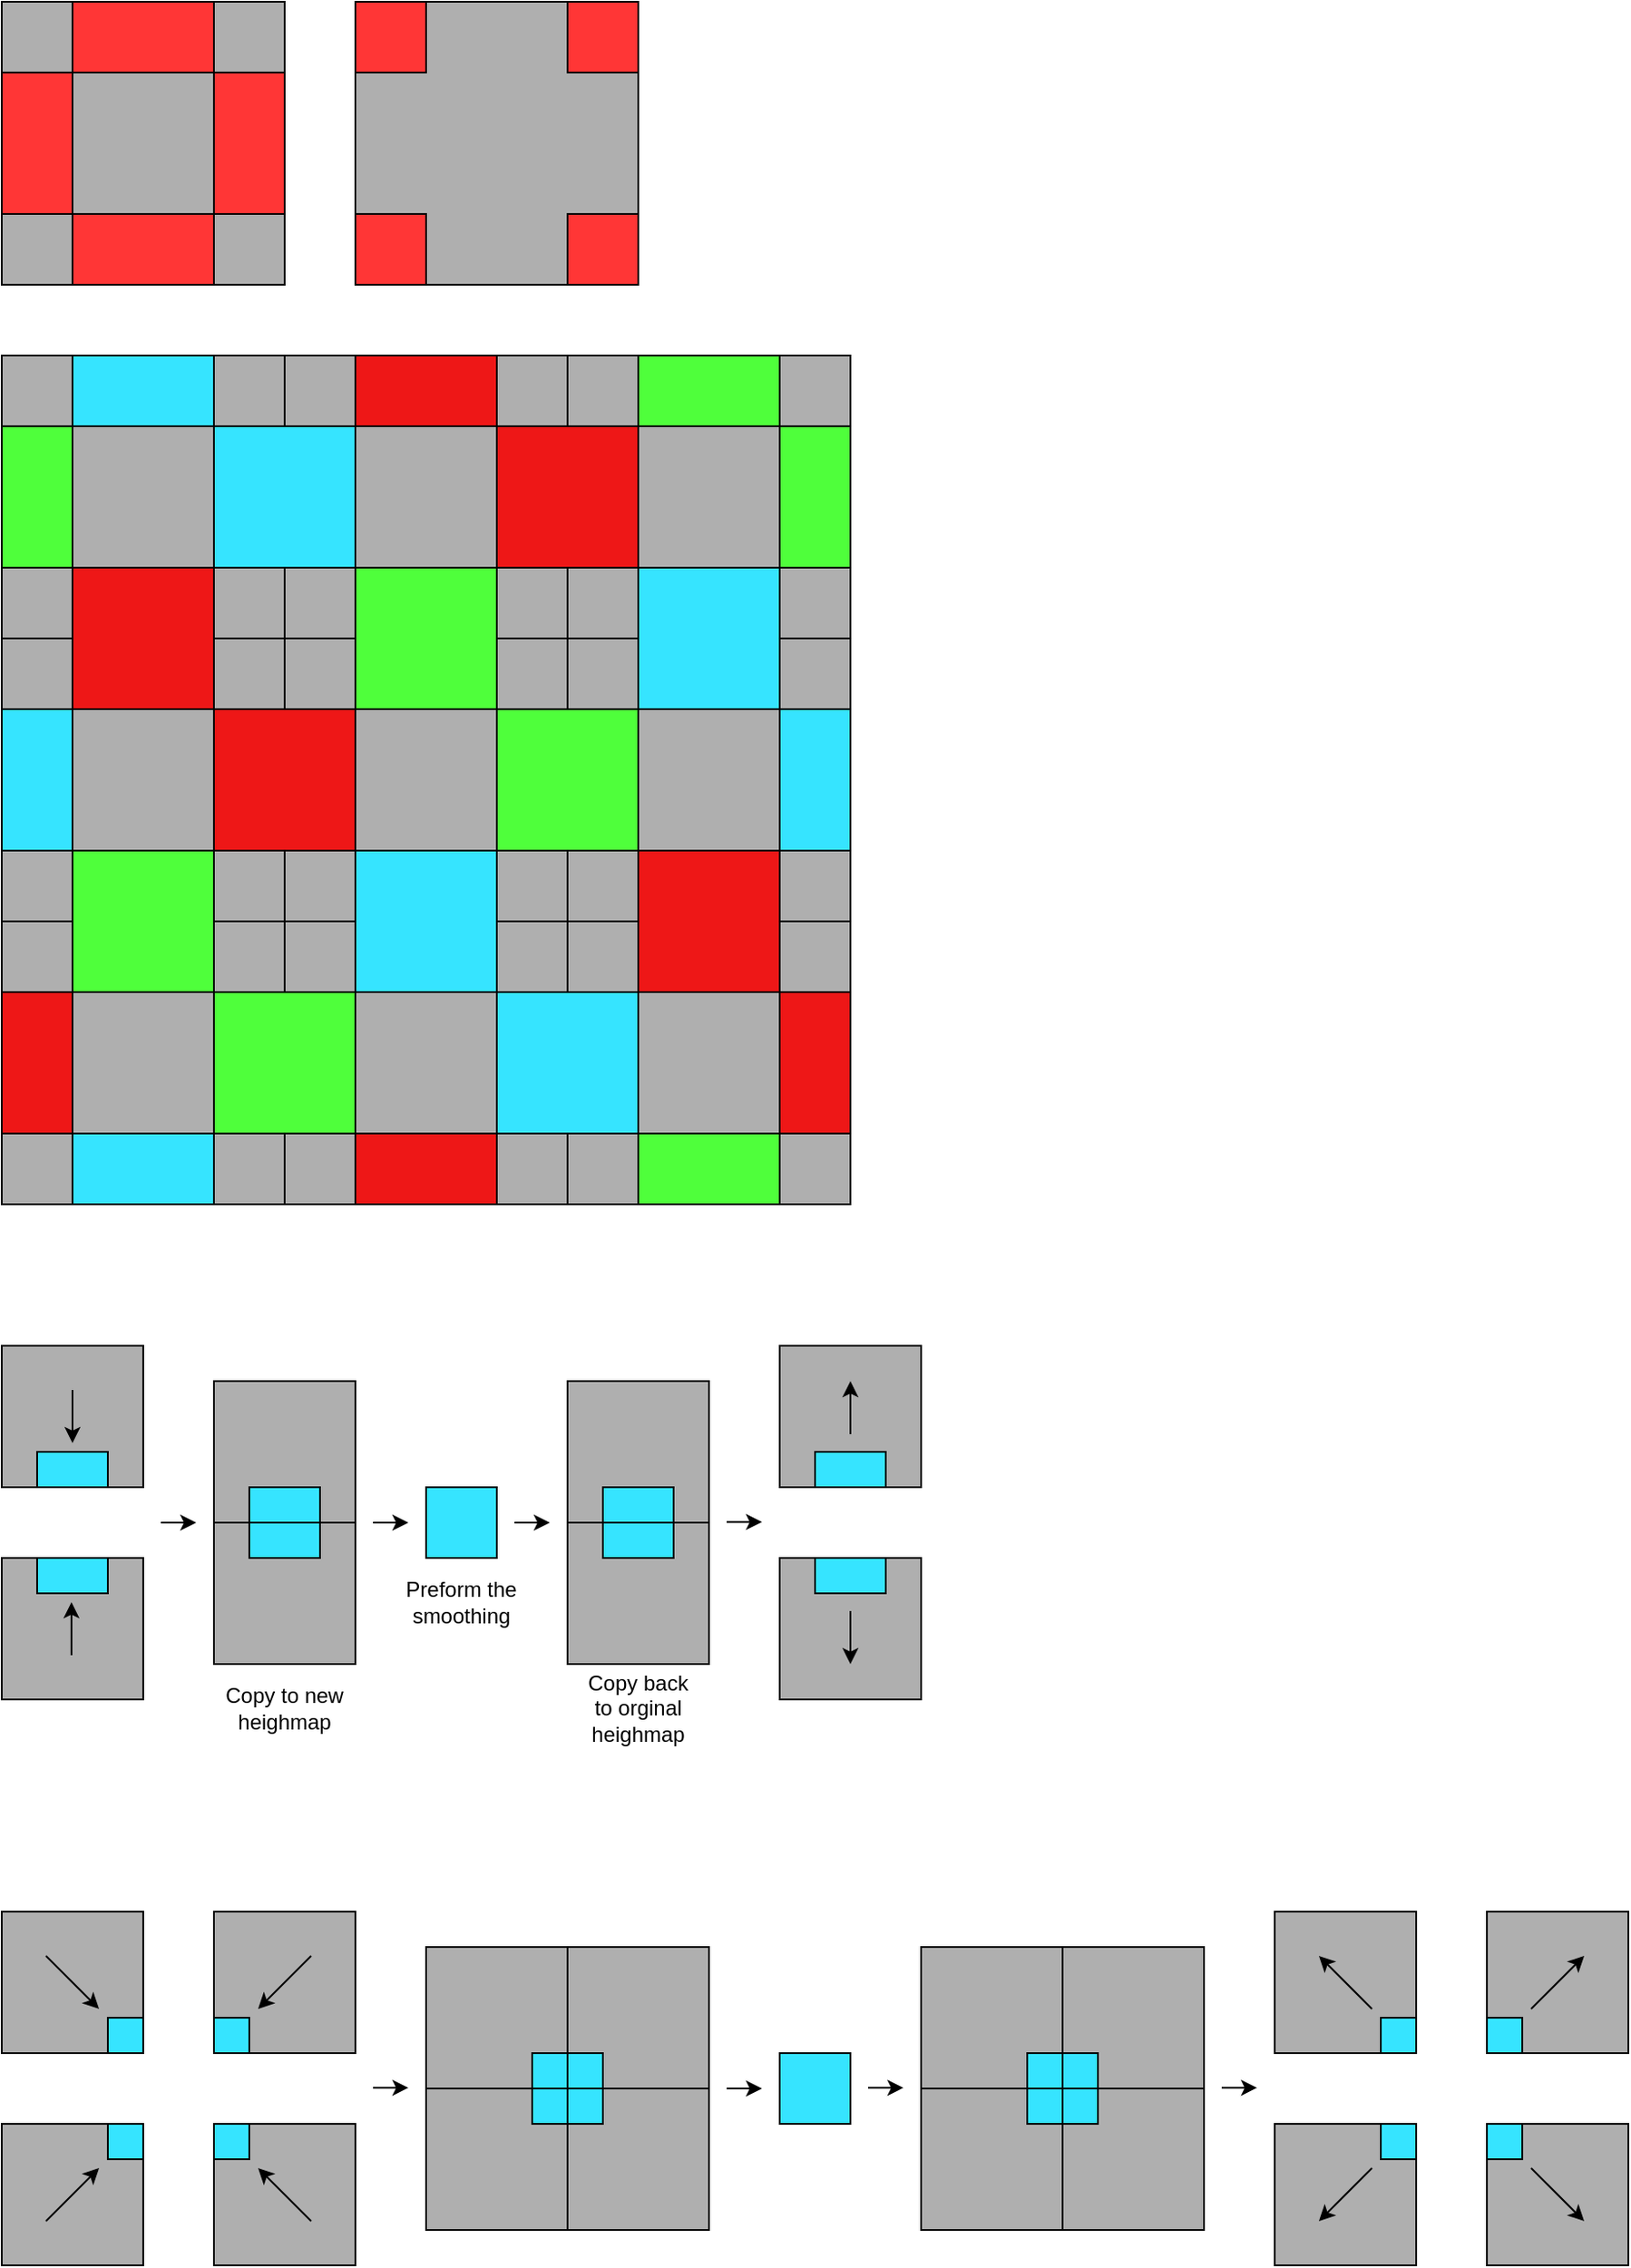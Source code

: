 <mxfile version="26.2.15">
  <diagram name="Page-1" id="5iqU9kDCtn2RbOwGdbsO">
    <mxGraphModel dx="815" dy="481" grid="1" gridSize="10" guides="1" tooltips="1" connect="1" arrows="1" fold="1" page="1" pageScale="1" pageWidth="827" pageHeight="1169" math="0" shadow="0">
      <root>
        <mxCell id="0" />
        <mxCell id="1" parent="0" />
        <mxCell id="fjABjcLvteYjOsmJWuXJ-13" value="" style="rounded=0;whiteSpace=wrap;html=1;gradientColor=none;strokeColor=default;fillStyle=solid;fillColor=#AFAFAF;" vertex="1" parent="1">
          <mxGeometry x="40" y="240" width="160" height="160" as="geometry" />
        </mxCell>
        <mxCell id="fjABjcLvteYjOsmJWuXJ-18" value="" style="rounded=0;whiteSpace=wrap;html=1;gradientColor=none;strokeColor=default;fillStyle=solid;fillColor=#AFAFAF;" vertex="1" parent="1">
          <mxGeometry x="200" y="240" width="160" height="160" as="geometry" />
        </mxCell>
        <mxCell id="fjABjcLvteYjOsmJWuXJ-19" value="" style="rounded=0;whiteSpace=wrap;html=1;gradientColor=none;strokeColor=default;fillStyle=solid;fillColor=#AFAFAF;" vertex="1" parent="1">
          <mxGeometry x="360" y="240" width="160" height="160" as="geometry" />
        </mxCell>
        <mxCell id="fjABjcLvteYjOsmJWuXJ-20" value="" style="rounded=0;whiteSpace=wrap;html=1;gradientColor=none;strokeColor=default;fillStyle=solid;fillColor=#AFAFAF;" vertex="1" parent="1">
          <mxGeometry x="360" y="400" width="160" height="160" as="geometry" />
        </mxCell>
        <mxCell id="fjABjcLvteYjOsmJWuXJ-21" value="" style="rounded=0;whiteSpace=wrap;html=1;gradientColor=none;strokeColor=default;fillStyle=solid;fillColor=#AFAFAF;" vertex="1" parent="1">
          <mxGeometry x="200" y="400" width="160" height="160" as="geometry" />
        </mxCell>
        <mxCell id="fjABjcLvteYjOsmJWuXJ-22" value="" style="rounded=0;whiteSpace=wrap;html=1;gradientColor=none;strokeColor=default;fillStyle=solid;fillColor=#AFAFAF;" vertex="1" parent="1">
          <mxGeometry x="40" y="400" width="160" height="160" as="geometry" />
        </mxCell>
        <mxCell id="fjABjcLvteYjOsmJWuXJ-23" value="" style="rounded=0;whiteSpace=wrap;html=1;gradientColor=none;strokeColor=default;fillStyle=solid;fillColor=#AFAFAF;" vertex="1" parent="1">
          <mxGeometry x="40" y="560" width="160" height="160" as="geometry" />
        </mxCell>
        <mxCell id="fjABjcLvteYjOsmJWuXJ-24" value="" style="rounded=0;whiteSpace=wrap;html=1;gradientColor=none;strokeColor=default;fillStyle=solid;fillColor=#AFAFAF;" vertex="1" parent="1">
          <mxGeometry x="200" y="560" width="160" height="160" as="geometry" />
        </mxCell>
        <mxCell id="fjABjcLvteYjOsmJWuXJ-25" value="" style="rounded=0;whiteSpace=wrap;html=1;gradientColor=none;strokeColor=default;fillStyle=solid;fillColor=#AFAFAF;" vertex="1" parent="1">
          <mxGeometry x="360" y="560" width="160" height="160" as="geometry" />
        </mxCell>
        <mxCell id="fjABjcLvteYjOsmJWuXJ-1" value="" style="rounded=0;whiteSpace=wrap;html=1;gradientColor=none;strokeColor=default;fillStyle=solid;fillColor=#AFAFAF;" vertex="1" parent="1">
          <mxGeometry x="40" y="40" width="160" height="160" as="geometry" />
        </mxCell>
        <mxCell id="fjABjcLvteYjOsmJWuXJ-4" value="" style="rounded=0;whiteSpace=wrap;html=1;fillColor=#FF3636;" vertex="1" parent="1">
          <mxGeometry x="40" y="80" width="40" height="80" as="geometry" />
        </mxCell>
        <mxCell id="fjABjcLvteYjOsmJWuXJ-5" value="" style="rounded=0;whiteSpace=wrap;html=1;fillColor=#FF3636;" vertex="1" parent="1">
          <mxGeometry x="160" y="80" width="40" height="80" as="geometry" />
        </mxCell>
        <mxCell id="fjABjcLvteYjOsmJWuXJ-6" value="" style="rounded=0;whiteSpace=wrap;html=1;fillColor=#FF3636;" vertex="1" parent="1">
          <mxGeometry x="80" y="40" width="80" height="40" as="geometry" />
        </mxCell>
        <mxCell id="fjABjcLvteYjOsmJWuXJ-7" value="" style="rounded=0;whiteSpace=wrap;html=1;fillColor=#FF3636;" vertex="1" parent="1">
          <mxGeometry x="80" y="160" width="80" height="40" as="geometry" />
        </mxCell>
        <mxCell id="fjABjcLvteYjOsmJWuXJ-8" value="" style="rounded=0;whiteSpace=wrap;html=1;gradientColor=none;strokeColor=default;fillStyle=solid;fillColor=#AFAFAF;" vertex="1" parent="1">
          <mxGeometry x="240" y="40" width="160" height="160" as="geometry" />
        </mxCell>
        <mxCell id="fjABjcLvteYjOsmJWuXJ-9" value="" style="rounded=0;whiteSpace=wrap;html=1;fillColor=#FF3636;" vertex="1" parent="1">
          <mxGeometry x="240" y="40" width="40" height="40" as="geometry" />
        </mxCell>
        <mxCell id="fjABjcLvteYjOsmJWuXJ-10" value="" style="rounded=0;whiteSpace=wrap;html=1;fillColor=#FF3636;" vertex="1" parent="1">
          <mxGeometry x="360" y="160" width="40" height="40" as="geometry" />
        </mxCell>
        <mxCell id="fjABjcLvteYjOsmJWuXJ-11" value="" style="rounded=0;whiteSpace=wrap;html=1;fillColor=#FF3636;" vertex="1" parent="1">
          <mxGeometry x="360" y="40" width="40" height="40" as="geometry" />
        </mxCell>
        <mxCell id="fjABjcLvteYjOsmJWuXJ-12" value="" style="rounded=0;whiteSpace=wrap;html=1;fillColor=#FF3636;" vertex="1" parent="1">
          <mxGeometry x="240" y="160" width="40" height="40" as="geometry" />
        </mxCell>
        <mxCell id="fjABjcLvteYjOsmJWuXJ-15" value="" style="rounded=0;whiteSpace=wrap;html=1;fillColor=#36E4FF;" vertex="1" parent="1">
          <mxGeometry x="160" y="280" width="80" height="80" as="geometry" />
        </mxCell>
        <mxCell id="fjABjcLvteYjOsmJWuXJ-16" value="" style="rounded=0;whiteSpace=wrap;html=1;fillColor=#36E4FF;" vertex="1" parent="1">
          <mxGeometry x="80" y="240" width="80" height="40" as="geometry" />
        </mxCell>
        <mxCell id="fjABjcLvteYjOsmJWuXJ-26" value="" style="rounded=0;whiteSpace=wrap;html=1;fillColor=light-dark(#EE1717,#006900);strokeColor=default;" vertex="1" parent="1">
          <mxGeometry x="320" y="280" width="80" height="80" as="geometry" />
        </mxCell>
        <mxCell id="fjABjcLvteYjOsmJWuXJ-27" value="" style="rounded=0;whiteSpace=wrap;html=1;fillColor=#4FFF3B;" vertex="1" parent="1">
          <mxGeometry x="240" y="360" width="80" height="80" as="geometry" />
        </mxCell>
        <mxCell id="fjABjcLvteYjOsmJWuXJ-29" value="" style="rounded=0;whiteSpace=wrap;html=1;fillColor=#4FFF3B;" vertex="1" parent="1">
          <mxGeometry x="320" y="440" width="80" height="80" as="geometry" />
        </mxCell>
        <mxCell id="fjABjcLvteYjOsmJWuXJ-36" value="" style="rounded=0;whiteSpace=wrap;html=1;fillColor=light-dark(#EE1717,#006900);strokeColor=default;" vertex="1" parent="1">
          <mxGeometry x="240" y="240" width="80" height="40" as="geometry" />
        </mxCell>
        <mxCell id="fjABjcLvteYjOsmJWuXJ-48" value="" style="rounded=0;whiteSpace=wrap;html=1;fillColor=light-dark(#EE1717,#006900);strokeColor=default;" vertex="1" parent="1">
          <mxGeometry x="160" y="440" width="80" height="80" as="geometry" />
        </mxCell>
        <mxCell id="fjABjcLvteYjOsmJWuXJ-49" value="" style="rounded=0;whiteSpace=wrap;html=1;fillColor=light-dark(#EE1717,#006900);strokeColor=default;" vertex="1" parent="1">
          <mxGeometry x="80" y="360" width="80" height="80" as="geometry" />
        </mxCell>
        <mxCell id="fjABjcLvteYjOsmJWuXJ-50" value="" style="rounded=0;whiteSpace=wrap;html=1;fillColor=light-dark(#EE1717,#006900);strokeColor=default;" vertex="1" parent="1">
          <mxGeometry x="480" y="600" width="40" height="80" as="geometry" />
        </mxCell>
        <mxCell id="fjABjcLvteYjOsmJWuXJ-51" value="" style="rounded=0;whiteSpace=wrap;html=1;fillColor=light-dark(#EE1717,#006900);strokeColor=default;" vertex="1" parent="1">
          <mxGeometry x="400" y="520" width="80" height="80" as="geometry" />
        </mxCell>
        <mxCell id="fjABjcLvteYjOsmJWuXJ-52" value="" style="rounded=0;whiteSpace=wrap;html=1;fillColor=#4FFF3B;" vertex="1" parent="1">
          <mxGeometry x="400" y="240" width="80" height="40" as="geometry" />
        </mxCell>
        <mxCell id="fjABjcLvteYjOsmJWuXJ-53" value="" style="rounded=0;whiteSpace=wrap;html=1;fillColor=#4FFF3B;" vertex="1" parent="1">
          <mxGeometry x="480" y="280" width="40" height="80" as="geometry" />
        </mxCell>
        <mxCell id="fjABjcLvteYjOsmJWuXJ-54" value="" style="rounded=0;whiteSpace=wrap;html=1;fillColor=#4FFF3B;" vertex="1" parent="1">
          <mxGeometry x="80" y="520" width="80" height="80" as="geometry" />
        </mxCell>
        <mxCell id="fjABjcLvteYjOsmJWuXJ-55" value="" style="rounded=0;whiteSpace=wrap;html=1;fillColor=#4FFF3B;" vertex="1" parent="1">
          <mxGeometry x="160" y="600" width="80" height="80" as="geometry" />
        </mxCell>
        <mxCell id="fjABjcLvteYjOsmJWuXJ-56" value="" style="rounded=0;whiteSpace=wrap;html=1;fillColor=#36E4FF;" vertex="1" parent="1">
          <mxGeometry x="480" y="440" width="40" height="80" as="geometry" />
        </mxCell>
        <mxCell id="fjABjcLvteYjOsmJWuXJ-57" value="" style="rounded=0;whiteSpace=wrap;html=1;fillColor=#36E4FF;" vertex="1" parent="1">
          <mxGeometry x="400" y="360" width="80" height="80" as="geometry" />
        </mxCell>
        <mxCell id="fjABjcLvteYjOsmJWuXJ-58" value="" style="rounded=0;whiteSpace=wrap;html=1;fillColor=#36E4FF;" vertex="1" parent="1">
          <mxGeometry x="320" y="600" width="80" height="80" as="geometry" />
        </mxCell>
        <mxCell id="fjABjcLvteYjOsmJWuXJ-59" value="" style="rounded=0;whiteSpace=wrap;html=1;fillColor=#36E4FF;" vertex="1" parent="1">
          <mxGeometry x="240" y="520" width="80" height="80" as="geometry" />
        </mxCell>
        <mxCell id="fjABjcLvteYjOsmJWuXJ-61" value="" style="rounded=0;whiteSpace=wrap;html=1;fillColor=#36E4FF;" vertex="1" parent="1">
          <mxGeometry x="80" y="680" width="80" height="40" as="geometry" />
        </mxCell>
        <mxCell id="fjABjcLvteYjOsmJWuXJ-62" value="" style="rounded=0;whiteSpace=wrap;html=1;fillColor=#4FFF3B;" vertex="1" parent="1">
          <mxGeometry x="400" y="680" width="80" height="40" as="geometry" />
        </mxCell>
        <mxCell id="fjABjcLvteYjOsmJWuXJ-63" value="" style="rounded=0;whiteSpace=wrap;html=1;fillColor=light-dark(#EE1717,#006900);strokeColor=default;" vertex="1" parent="1">
          <mxGeometry x="40" y="600" width="40" height="80" as="geometry" />
        </mxCell>
        <mxCell id="fjABjcLvteYjOsmJWuXJ-64" value="" style="rounded=0;whiteSpace=wrap;html=1;fillColor=#36E4FF;" vertex="1" parent="1">
          <mxGeometry x="40" y="440" width="40" height="80" as="geometry" />
        </mxCell>
        <mxCell id="fjABjcLvteYjOsmJWuXJ-65" value="" style="rounded=0;whiteSpace=wrap;html=1;fillColor=#4FFF3B;" vertex="1" parent="1">
          <mxGeometry x="40" y="280" width="40" height="80" as="geometry" />
        </mxCell>
        <mxCell id="fjABjcLvteYjOsmJWuXJ-66" value="" style="rounded=0;whiteSpace=wrap;html=1;fillColor=light-dark(#EE1717,#006900);strokeColor=default;" vertex="1" parent="1">
          <mxGeometry x="240" y="680" width="80" height="40" as="geometry" />
        </mxCell>
        <mxCell id="fjABjcLvteYjOsmJWuXJ-67" value="" style="rounded=0;whiteSpace=wrap;html=1;gradientColor=none;strokeColor=default;fillStyle=solid;fillColor=#AFAFAF;" vertex="1" parent="1">
          <mxGeometry x="40" y="800" width="80" height="80" as="geometry" />
        </mxCell>
        <mxCell id="fjABjcLvteYjOsmJWuXJ-70" value="" style="rounded=0;whiteSpace=wrap;html=1;gradientColor=none;strokeColor=default;fillStyle=solid;fillColor=#AFAFAF;" vertex="1" parent="1">
          <mxGeometry x="40" y="920" width="80" height="80" as="geometry" />
        </mxCell>
        <mxCell id="fjABjcLvteYjOsmJWuXJ-71" value="" style="rounded=0;whiteSpace=wrap;html=1;fillColor=#36E4FF;" vertex="1" parent="1">
          <mxGeometry x="60" y="860" width="40" height="20" as="geometry" />
        </mxCell>
        <mxCell id="fjABjcLvteYjOsmJWuXJ-72" value="" style="rounded=0;whiteSpace=wrap;html=1;fillColor=#36E4FF;" vertex="1" parent="1">
          <mxGeometry x="60" y="920" width="40" height="20" as="geometry" />
        </mxCell>
        <mxCell id="fjABjcLvteYjOsmJWuXJ-74" value="" style="rounded=0;whiteSpace=wrap;html=1;gradientColor=none;strokeColor=default;fillStyle=solid;fillColor=#AFAFAF;" vertex="1" parent="1">
          <mxGeometry x="160" y="820" width="80" height="80" as="geometry" />
        </mxCell>
        <mxCell id="fjABjcLvteYjOsmJWuXJ-75" value="" style="rounded=0;whiteSpace=wrap;html=1;gradientColor=none;strokeColor=default;fillStyle=solid;fillColor=#AFAFAF;" vertex="1" parent="1">
          <mxGeometry x="160" y="900" width="80" height="80" as="geometry" />
        </mxCell>
        <mxCell id="fjABjcLvteYjOsmJWuXJ-76" value="" style="rounded=0;whiteSpace=wrap;html=1;fillColor=#36E4FF;" vertex="1" parent="1">
          <mxGeometry x="280" y="880" width="40" height="40" as="geometry" />
        </mxCell>
        <mxCell id="fjABjcLvteYjOsmJWuXJ-77" value="" style="rounded=0;whiteSpace=wrap;html=1;fillColor=#36E4FF;" vertex="1" parent="1">
          <mxGeometry x="180" y="900" width="40" height="20" as="geometry" />
        </mxCell>
        <mxCell id="fjABjcLvteYjOsmJWuXJ-82" value="" style="rounded=0;whiteSpace=wrap;html=1;fillColor=#36E4FF;" vertex="1" parent="1">
          <mxGeometry x="180" y="880" width="40" height="20" as="geometry" />
        </mxCell>
        <mxCell id="fjABjcLvteYjOsmJWuXJ-83" value="" style="rounded=0;whiteSpace=wrap;html=1;gradientColor=none;strokeColor=default;fillStyle=solid;fillColor=#AFAFAF;" vertex="1" parent="1">
          <mxGeometry x="360" y="820" width="80" height="80" as="geometry" />
        </mxCell>
        <mxCell id="fjABjcLvteYjOsmJWuXJ-84" value="" style="rounded=0;whiteSpace=wrap;html=1;gradientColor=none;strokeColor=default;fillStyle=solid;fillColor=#AFAFAF;" vertex="1" parent="1">
          <mxGeometry x="360" y="900" width="80" height="80" as="geometry" />
        </mxCell>
        <mxCell id="fjABjcLvteYjOsmJWuXJ-85" value="" style="rounded=0;whiteSpace=wrap;html=1;fillColor=#36E4FF;" vertex="1" parent="1">
          <mxGeometry x="380" y="900" width="40" height="20" as="geometry" />
        </mxCell>
        <mxCell id="fjABjcLvteYjOsmJWuXJ-86" value="" style="rounded=0;whiteSpace=wrap;html=1;fillColor=#36E4FF;" vertex="1" parent="1">
          <mxGeometry x="380" y="880" width="40" height="20" as="geometry" />
        </mxCell>
        <mxCell id="fjABjcLvteYjOsmJWuXJ-87" value="" style="rounded=0;whiteSpace=wrap;html=1;gradientColor=none;strokeColor=default;fillStyle=solid;fillColor=#AFAFAF;" vertex="1" parent="1">
          <mxGeometry x="480" y="800" width="80" height="80" as="geometry" />
        </mxCell>
        <mxCell id="fjABjcLvteYjOsmJWuXJ-88" value="" style="rounded=0;whiteSpace=wrap;html=1;gradientColor=none;strokeColor=default;fillStyle=solid;fillColor=#AFAFAF;" vertex="1" parent="1">
          <mxGeometry x="480" y="920" width="80" height="80" as="geometry" />
        </mxCell>
        <mxCell id="fjABjcLvteYjOsmJWuXJ-89" value="" style="rounded=0;whiteSpace=wrap;html=1;fillColor=#36E4FF;" vertex="1" parent="1">
          <mxGeometry x="500" y="860" width="40" height="20" as="geometry" />
        </mxCell>
        <mxCell id="fjABjcLvteYjOsmJWuXJ-90" value="" style="rounded=0;whiteSpace=wrap;html=1;fillColor=#36E4FF;" vertex="1" parent="1">
          <mxGeometry x="500" y="920" width="40" height="20" as="geometry" />
        </mxCell>
        <mxCell id="fjABjcLvteYjOsmJWuXJ-91" value="" style="endArrow=classic;html=1;rounded=0;" edge="1" parent="1">
          <mxGeometry width="50" height="50" relative="1" as="geometry">
            <mxPoint x="80" y="825" as="sourcePoint" />
            <mxPoint x="80" y="855" as="targetPoint" />
          </mxGeometry>
        </mxCell>
        <mxCell id="fjABjcLvteYjOsmJWuXJ-93" value="" style="endArrow=classic;html=1;rounded=0;" edge="1" parent="1">
          <mxGeometry width="50" height="50" relative="1" as="geometry">
            <mxPoint x="250" y="900" as="sourcePoint" />
            <mxPoint x="270" y="900" as="targetPoint" />
          </mxGeometry>
        </mxCell>
        <mxCell id="fjABjcLvteYjOsmJWuXJ-94" value="" style="endArrow=classic;html=1;rounded=0;" edge="1" parent="1">
          <mxGeometry width="50" height="50" relative="1" as="geometry">
            <mxPoint x="130" y="900" as="sourcePoint" />
            <mxPoint x="150" y="900" as="targetPoint" />
          </mxGeometry>
        </mxCell>
        <mxCell id="fjABjcLvteYjOsmJWuXJ-95" value="" style="endArrow=classic;html=1;rounded=0;" edge="1" parent="1">
          <mxGeometry width="50" height="50" relative="1" as="geometry">
            <mxPoint x="330" y="900" as="sourcePoint" />
            <mxPoint x="350" y="900" as="targetPoint" />
          </mxGeometry>
        </mxCell>
        <mxCell id="fjABjcLvteYjOsmJWuXJ-96" value="" style="endArrow=classic;html=1;rounded=0;" edge="1" parent="1">
          <mxGeometry width="50" height="50" relative="1" as="geometry">
            <mxPoint x="450" y="899.67" as="sourcePoint" />
            <mxPoint x="470" y="899.67" as="targetPoint" />
          </mxGeometry>
        </mxCell>
        <mxCell id="fjABjcLvteYjOsmJWuXJ-97" value="" style="endArrow=classic;html=1;rounded=0;" edge="1" parent="1">
          <mxGeometry width="50" height="50" relative="1" as="geometry">
            <mxPoint x="520" y="950" as="sourcePoint" />
            <mxPoint x="520" y="980" as="targetPoint" />
          </mxGeometry>
        </mxCell>
        <mxCell id="fjABjcLvteYjOsmJWuXJ-98" value="" style="endArrow=classic;html=1;rounded=0;" edge="1" parent="1">
          <mxGeometry width="50" height="50" relative="1" as="geometry">
            <mxPoint x="79.43" y="975" as="sourcePoint" />
            <mxPoint x="79.43" y="945" as="targetPoint" />
          </mxGeometry>
        </mxCell>
        <mxCell id="fjABjcLvteYjOsmJWuXJ-99" value="" style="endArrow=classic;html=1;rounded=0;" edge="1" parent="1">
          <mxGeometry width="50" height="50" relative="1" as="geometry">
            <mxPoint x="520" y="850" as="sourcePoint" />
            <mxPoint x="520" y="820" as="targetPoint" />
          </mxGeometry>
        </mxCell>
        <mxCell id="fjABjcLvteYjOsmJWuXJ-100" value="Copy to new heighmap" style="text;html=1;align=center;verticalAlign=middle;whiteSpace=wrap;rounded=0;" vertex="1" parent="1">
          <mxGeometry x="165" y="990" width="70" height="30" as="geometry" />
        </mxCell>
        <mxCell id="fjABjcLvteYjOsmJWuXJ-101" value="Preform the smoothing" style="text;html=1;align=center;verticalAlign=middle;whiteSpace=wrap;rounded=0;" vertex="1" parent="1">
          <mxGeometry x="265" y="930" width="70" height="30" as="geometry" />
        </mxCell>
        <mxCell id="fjABjcLvteYjOsmJWuXJ-102" value="Copy back to orginal heighmap" style="text;html=1;align=center;verticalAlign=middle;whiteSpace=wrap;rounded=0;" vertex="1" parent="1">
          <mxGeometry x="365" y="990" width="70" height="30" as="geometry" />
        </mxCell>
        <mxCell id="fjABjcLvteYjOsmJWuXJ-103" value="" style="rounded=0;whiteSpace=wrap;html=1;gradientColor=none;strokeColor=default;fillStyle=solid;fillColor=#AFAFAF;" vertex="1" parent="1">
          <mxGeometry x="40" y="1120" width="80" height="80" as="geometry" />
        </mxCell>
        <mxCell id="fjABjcLvteYjOsmJWuXJ-104" value="" style="rounded=0;whiteSpace=wrap;html=1;gradientColor=none;strokeColor=default;fillStyle=solid;fillColor=#AFAFAF;" vertex="1" parent="1">
          <mxGeometry x="160" y="1120" width="80" height="80" as="geometry" />
        </mxCell>
        <mxCell id="fjABjcLvteYjOsmJWuXJ-105" value="" style="rounded=0;whiteSpace=wrap;html=1;gradientColor=none;strokeColor=default;fillStyle=solid;fillColor=#AFAFAF;" vertex="1" parent="1">
          <mxGeometry x="40" y="1240" width="80" height="80" as="geometry" />
        </mxCell>
        <mxCell id="fjABjcLvteYjOsmJWuXJ-106" value="" style="rounded=0;whiteSpace=wrap;html=1;gradientColor=none;strokeColor=default;fillStyle=solid;fillColor=#AFAFAF;" vertex="1" parent="1">
          <mxGeometry x="160" y="1240" width="80" height="80" as="geometry" />
        </mxCell>
        <mxCell id="fjABjcLvteYjOsmJWuXJ-107" value="" style="rounded=0;whiteSpace=wrap;html=1;fillColor=#36E4FF;" vertex="1" parent="1">
          <mxGeometry x="100" y="1180" width="20" height="20" as="geometry" />
        </mxCell>
        <mxCell id="fjABjcLvteYjOsmJWuXJ-108" value="" style="rounded=0;whiteSpace=wrap;html=1;fillColor=#36E4FF;" vertex="1" parent="1">
          <mxGeometry x="160" y="1180" width="20" height="20" as="geometry" />
        </mxCell>
        <mxCell id="fjABjcLvteYjOsmJWuXJ-109" value="" style="rounded=0;whiteSpace=wrap;html=1;fillColor=#36E4FF;" vertex="1" parent="1">
          <mxGeometry x="160" y="1240" width="20" height="20" as="geometry" />
        </mxCell>
        <mxCell id="fjABjcLvteYjOsmJWuXJ-110" value="" style="rounded=0;whiteSpace=wrap;html=1;fillColor=#36E4FF;" vertex="1" parent="1">
          <mxGeometry x="100" y="1240" width="20" height="20" as="geometry" />
        </mxCell>
        <mxCell id="fjABjcLvteYjOsmJWuXJ-111" value="" style="rounded=0;whiteSpace=wrap;html=1;gradientColor=none;strokeColor=default;fillStyle=solid;fillColor=#AFAFAF;" vertex="1" parent="1">
          <mxGeometry x="280" y="1140" width="80" height="80" as="geometry" />
        </mxCell>
        <mxCell id="fjABjcLvteYjOsmJWuXJ-112" value="" style="rounded=0;whiteSpace=wrap;html=1;gradientColor=none;strokeColor=default;fillStyle=solid;fillColor=#AFAFAF;" vertex="1" parent="1">
          <mxGeometry x="360" y="1140" width="80" height="80" as="geometry" />
        </mxCell>
        <mxCell id="fjABjcLvteYjOsmJWuXJ-113" value="" style="rounded=0;whiteSpace=wrap;html=1;gradientColor=none;strokeColor=default;fillStyle=solid;fillColor=#AFAFAF;" vertex="1" parent="1">
          <mxGeometry x="280" y="1220" width="80" height="80" as="geometry" />
        </mxCell>
        <mxCell id="fjABjcLvteYjOsmJWuXJ-114" value="" style="rounded=0;whiteSpace=wrap;html=1;gradientColor=none;strokeColor=default;fillStyle=solid;fillColor=#AFAFAF;" vertex="1" parent="1">
          <mxGeometry x="360" y="1220" width="80" height="80" as="geometry" />
        </mxCell>
        <mxCell id="fjABjcLvteYjOsmJWuXJ-115" value="" style="rounded=0;whiteSpace=wrap;html=1;fillColor=#36E4FF;" vertex="1" parent="1">
          <mxGeometry x="340" y="1200" width="20" height="20" as="geometry" />
        </mxCell>
        <mxCell id="fjABjcLvteYjOsmJWuXJ-116" value="" style="rounded=0;whiteSpace=wrap;html=1;fillColor=#36E4FF;" vertex="1" parent="1">
          <mxGeometry x="360" y="1200" width="20" height="20" as="geometry" />
        </mxCell>
        <mxCell id="fjABjcLvteYjOsmJWuXJ-117" value="" style="rounded=0;whiteSpace=wrap;html=1;fillColor=#36E4FF;" vertex="1" parent="1">
          <mxGeometry x="360" y="1220" width="20" height="20" as="geometry" />
        </mxCell>
        <mxCell id="fjABjcLvteYjOsmJWuXJ-118" value="" style="rounded=0;whiteSpace=wrap;html=1;fillColor=#36E4FF;" vertex="1" parent="1">
          <mxGeometry x="340" y="1220" width="20" height="20" as="geometry" />
        </mxCell>
        <mxCell id="fjABjcLvteYjOsmJWuXJ-119" value="" style="rounded=0;whiteSpace=wrap;html=1;fillColor=#36E4FF;" vertex="1" parent="1">
          <mxGeometry x="480" y="1200" width="40" height="40" as="geometry" />
        </mxCell>
        <mxCell id="fjABjcLvteYjOsmJWuXJ-120" value="" style="rounded=0;whiteSpace=wrap;html=1;gradientColor=none;strokeColor=default;fillStyle=solid;fillColor=#AFAFAF;" vertex="1" parent="1">
          <mxGeometry x="560" y="1140" width="80" height="80" as="geometry" />
        </mxCell>
        <mxCell id="fjABjcLvteYjOsmJWuXJ-121" value="" style="rounded=0;whiteSpace=wrap;html=1;gradientColor=none;strokeColor=default;fillStyle=solid;fillColor=#AFAFAF;" vertex="1" parent="1">
          <mxGeometry x="640" y="1140" width="80" height="80" as="geometry" />
        </mxCell>
        <mxCell id="fjABjcLvteYjOsmJWuXJ-122" value="" style="rounded=0;whiteSpace=wrap;html=1;gradientColor=none;strokeColor=default;fillStyle=solid;fillColor=#AFAFAF;" vertex="1" parent="1">
          <mxGeometry x="560" y="1220" width="80" height="80" as="geometry" />
        </mxCell>
        <mxCell id="fjABjcLvteYjOsmJWuXJ-123" value="" style="rounded=0;whiteSpace=wrap;html=1;gradientColor=none;strokeColor=default;fillStyle=solid;fillColor=#AFAFAF;" vertex="1" parent="1">
          <mxGeometry x="640" y="1220" width="80" height="80" as="geometry" />
        </mxCell>
        <mxCell id="fjABjcLvteYjOsmJWuXJ-124" value="" style="rounded=0;whiteSpace=wrap;html=1;fillColor=#36E4FF;" vertex="1" parent="1">
          <mxGeometry x="620" y="1200" width="20" height="20" as="geometry" />
        </mxCell>
        <mxCell id="fjABjcLvteYjOsmJWuXJ-125" value="" style="rounded=0;whiteSpace=wrap;html=1;fillColor=#36E4FF;" vertex="1" parent="1">
          <mxGeometry x="640" y="1200" width="20" height="20" as="geometry" />
        </mxCell>
        <mxCell id="fjABjcLvteYjOsmJWuXJ-126" value="" style="rounded=0;whiteSpace=wrap;html=1;fillColor=#36E4FF;" vertex="1" parent="1">
          <mxGeometry x="640" y="1220" width="20" height="20" as="geometry" />
        </mxCell>
        <mxCell id="fjABjcLvteYjOsmJWuXJ-127" value="" style="rounded=0;whiteSpace=wrap;html=1;fillColor=#36E4FF;" vertex="1" parent="1">
          <mxGeometry x="620" y="1220" width="20" height="20" as="geometry" />
        </mxCell>
        <mxCell id="fjABjcLvteYjOsmJWuXJ-128" value="" style="rounded=0;whiteSpace=wrap;html=1;gradientColor=none;strokeColor=default;fillStyle=solid;fillColor=#AFAFAF;" vertex="1" parent="1">
          <mxGeometry x="760" y="1120" width="80" height="80" as="geometry" />
        </mxCell>
        <mxCell id="fjABjcLvteYjOsmJWuXJ-129" value="" style="rounded=0;whiteSpace=wrap;html=1;gradientColor=none;strokeColor=default;fillStyle=solid;fillColor=#AFAFAF;" vertex="1" parent="1">
          <mxGeometry x="880" y="1120" width="80" height="80" as="geometry" />
        </mxCell>
        <mxCell id="fjABjcLvteYjOsmJWuXJ-130" value="" style="rounded=0;whiteSpace=wrap;html=1;gradientColor=none;strokeColor=default;fillStyle=solid;fillColor=#AFAFAF;" vertex="1" parent="1">
          <mxGeometry x="760" y="1240" width="80" height="80" as="geometry" />
        </mxCell>
        <mxCell id="fjABjcLvteYjOsmJWuXJ-131" value="" style="rounded=0;whiteSpace=wrap;html=1;gradientColor=none;strokeColor=default;fillStyle=solid;fillColor=#AFAFAF;" vertex="1" parent="1">
          <mxGeometry x="880" y="1240" width="80" height="80" as="geometry" />
        </mxCell>
        <mxCell id="fjABjcLvteYjOsmJWuXJ-132" value="" style="rounded=0;whiteSpace=wrap;html=1;fillColor=#36E4FF;" vertex="1" parent="1">
          <mxGeometry x="820" y="1180" width="20" height="20" as="geometry" />
        </mxCell>
        <mxCell id="fjABjcLvteYjOsmJWuXJ-133" value="" style="rounded=0;whiteSpace=wrap;html=1;fillColor=#36E4FF;" vertex="1" parent="1">
          <mxGeometry x="880" y="1180" width="20" height="20" as="geometry" />
        </mxCell>
        <mxCell id="fjABjcLvteYjOsmJWuXJ-134" value="" style="rounded=0;whiteSpace=wrap;html=1;fillColor=#36E4FF;" vertex="1" parent="1">
          <mxGeometry x="880" y="1240" width="20" height="20" as="geometry" />
        </mxCell>
        <mxCell id="fjABjcLvteYjOsmJWuXJ-135" value="" style="rounded=0;whiteSpace=wrap;html=1;fillColor=#36E4FF;" vertex="1" parent="1">
          <mxGeometry x="820" y="1240" width="20" height="20" as="geometry" />
        </mxCell>
        <mxCell id="fjABjcLvteYjOsmJWuXJ-136" value="" style="endArrow=classic;html=1;rounded=0;" edge="1" parent="1">
          <mxGeometry width="50" height="50" relative="1" as="geometry">
            <mxPoint x="250" y="1219.6" as="sourcePoint" />
            <mxPoint x="270" y="1219.6" as="targetPoint" />
          </mxGeometry>
        </mxCell>
        <mxCell id="fjABjcLvteYjOsmJWuXJ-137" value="" style="endArrow=classic;html=1;rounded=0;" edge="1" parent="1">
          <mxGeometry width="50" height="50" relative="1" as="geometry">
            <mxPoint x="450" y="1220" as="sourcePoint" />
            <mxPoint x="470" y="1220" as="targetPoint" />
          </mxGeometry>
        </mxCell>
        <mxCell id="fjABjcLvteYjOsmJWuXJ-138" value="" style="endArrow=classic;html=1;rounded=0;" edge="1" parent="1">
          <mxGeometry width="50" height="50" relative="1" as="geometry">
            <mxPoint x="530" y="1219.6" as="sourcePoint" />
            <mxPoint x="550" y="1219.6" as="targetPoint" />
          </mxGeometry>
        </mxCell>
        <mxCell id="fjABjcLvteYjOsmJWuXJ-139" value="" style="endArrow=classic;html=1;rounded=0;" edge="1" parent="1">
          <mxGeometry width="50" height="50" relative="1" as="geometry">
            <mxPoint x="730" y="1219.6" as="sourcePoint" />
            <mxPoint x="750" y="1219.6" as="targetPoint" />
          </mxGeometry>
        </mxCell>
        <mxCell id="fjABjcLvteYjOsmJWuXJ-140" value="" style="endArrow=classic;html=1;rounded=0;" edge="1" parent="1">
          <mxGeometry width="50" height="50" relative="1" as="geometry">
            <mxPoint x="65" y="1295" as="sourcePoint" />
            <mxPoint x="95" y="1265" as="targetPoint" />
          </mxGeometry>
        </mxCell>
        <mxCell id="fjABjcLvteYjOsmJWuXJ-141" value="" style="endArrow=classic;html=1;rounded=0;" edge="1" parent="1">
          <mxGeometry width="50" height="50" relative="1" as="geometry">
            <mxPoint x="215" y="1145" as="sourcePoint" />
            <mxPoint x="185" y="1175" as="targetPoint" />
          </mxGeometry>
        </mxCell>
        <mxCell id="fjABjcLvteYjOsmJWuXJ-142" value="" style="endArrow=classic;html=1;rounded=0;" edge="1" parent="1">
          <mxGeometry width="50" height="50" relative="1" as="geometry">
            <mxPoint x="215" y="1295" as="sourcePoint" />
            <mxPoint x="185" y="1265" as="targetPoint" />
          </mxGeometry>
        </mxCell>
        <mxCell id="fjABjcLvteYjOsmJWuXJ-143" value="" style="endArrow=classic;html=1;rounded=0;" edge="1" parent="1">
          <mxGeometry width="50" height="50" relative="1" as="geometry">
            <mxPoint x="65" y="1145" as="sourcePoint" />
            <mxPoint x="95" y="1175" as="targetPoint" />
          </mxGeometry>
        </mxCell>
        <mxCell id="fjABjcLvteYjOsmJWuXJ-144" value="" style="endArrow=classic;html=1;rounded=0;" edge="1" parent="1">
          <mxGeometry width="50" height="50" relative="1" as="geometry">
            <mxPoint x="905" y="1175" as="sourcePoint" />
            <mxPoint x="935" y="1145" as="targetPoint" />
          </mxGeometry>
        </mxCell>
        <mxCell id="fjABjcLvteYjOsmJWuXJ-145" value="" style="endArrow=classic;html=1;rounded=0;" edge="1" parent="1">
          <mxGeometry width="50" height="50" relative="1" as="geometry">
            <mxPoint x="815" y="1265" as="sourcePoint" />
            <mxPoint x="785" y="1295" as="targetPoint" />
          </mxGeometry>
        </mxCell>
        <mxCell id="fjABjcLvteYjOsmJWuXJ-146" value="" style="endArrow=classic;html=1;rounded=0;" edge="1" parent="1">
          <mxGeometry width="50" height="50" relative="1" as="geometry">
            <mxPoint x="815" y="1175" as="sourcePoint" />
            <mxPoint x="785" y="1145" as="targetPoint" />
          </mxGeometry>
        </mxCell>
        <mxCell id="fjABjcLvteYjOsmJWuXJ-147" value="" style="endArrow=classic;html=1;rounded=0;" edge="1" parent="1">
          <mxGeometry width="50" height="50" relative="1" as="geometry">
            <mxPoint x="905" y="1265" as="sourcePoint" />
            <mxPoint x="935" y="1295" as="targetPoint" />
          </mxGeometry>
        </mxCell>
      </root>
    </mxGraphModel>
  </diagram>
</mxfile>
